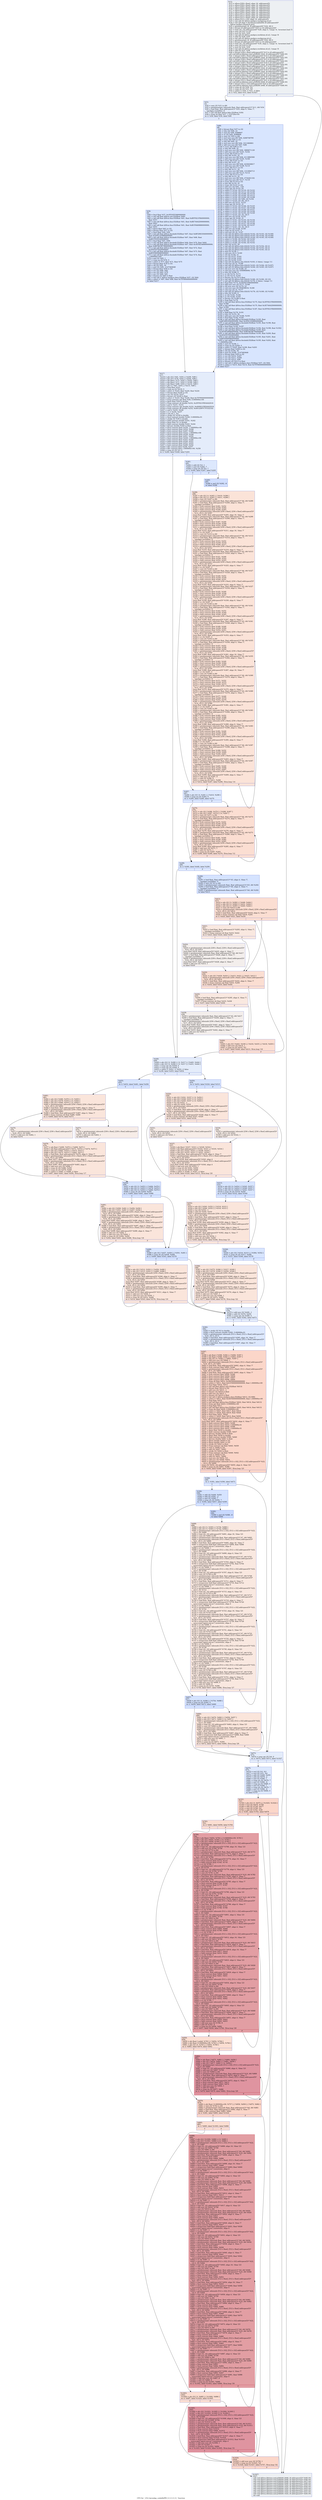 digraph "CFG for '_Z14_kernelpp_cudaifiiiPfS_S_S_S_S_S_' function" {
	label="CFG for '_Z14_kernelpp_cudaifiiiPfS_S_S_S_S_S_' function";

	Node0x61d3900 [shape=record,color="#3d50c3ff", style=filled, fillcolor="#d6dce470",label="{%12:\l  %13 = alloca [256 x float], align 16, addrspace(5)\l  %14 = alloca [256 x float], align 16, addrspace(5)\l  %15 = alloca [256 x float], align 16, addrspace(5)\l  %16 = alloca [256 x float], align 16, addrspace(5)\l  %17 = alloca [256 x float], align 16, addrspace(5)\l  %18 = alloca [256 x float], align 16, addrspace(5)\l  %19 = alloca [512 x float], align 16, addrspace(5)\l  %20 = alloca [512 x float], align 16, addrspace(5)\l  %21 = alloca [512 x float], align 16, addrspace(5)\l  %22 = alloca [512 x i32], align 16, addrspace(5)\l  %23 = tail call i32 @llvm.amdgcn.workgroup.id.x()\l  %24 = tail call align 4 dereferenceable(64) i8 addrspace(4)*\l... @llvm.amdgcn.dispatch.ptr()\l  %25 = getelementptr i8, i8 addrspace(4)* %24, i64 4\l  %26 = bitcast i8 addrspace(4)* %25 to i16 addrspace(4)*\l  %27 = load i16, i16 addrspace(4)* %26, align 4, !range !4, !invariant.load !5\l  %28 = zext i16 %27 to i32\l  %29 = mul i32 %23, %28\l  %30 = tail call i32 @llvm.amdgcn.workitem.id.x(), !range !6\l  %31 = add i32 %29, %30\l  %32 = tail call i32 @llvm.amdgcn.workgroup.id.y()\l  %33 = getelementptr i8, i8 addrspace(4)* %24, i64 6\l  %34 = bitcast i8 addrspace(4)* %33 to i16 addrspace(4)*\l  %35 = load i16, i16 addrspace(4)* %34, align 2, !range !4, !invariant.load !5\l  %36 = zext i16 %35 to i32\l  %37 = mul i32 %32, %36\l  %38 = tail call i32 @llvm.amdgcn.workitem.id.y(), !range !6\l  %39 = add i32 %37, %38\l  %40 = bitcast [256 x float] addrspace(5)* %13 to i8 addrspace(5)*\l  call void @llvm.lifetime.start.p5i8(i64 1024, i8 addrspace(5)* %40) #4\l  %41 = bitcast [256 x float] addrspace(5)* %14 to i8 addrspace(5)*\l  call void @llvm.lifetime.start.p5i8(i64 1024, i8 addrspace(5)* %41) #4\l  %42 = bitcast [256 x float] addrspace(5)* %15 to i8 addrspace(5)*\l  call void @llvm.lifetime.start.p5i8(i64 1024, i8 addrspace(5)* %42) #4\l  %43 = bitcast [256 x float] addrspace(5)* %16 to i8 addrspace(5)*\l  call void @llvm.lifetime.start.p5i8(i64 1024, i8 addrspace(5)* %43) #4\l  %44 = bitcast [256 x float] addrspace(5)* %17 to i8 addrspace(5)*\l  call void @llvm.lifetime.start.p5i8(i64 1024, i8 addrspace(5)* %44) #4\l  %45 = bitcast [256 x float] addrspace(5)* %18 to i8 addrspace(5)*\l  call void @llvm.lifetime.start.p5i8(i64 1024, i8 addrspace(5)* %45) #4\l  %46 = bitcast [512 x float] addrspace(5)* %19 to i8 addrspace(5)*\l  call void @llvm.lifetime.start.p5i8(i64 2048, i8 addrspace(5)* %46) #4\l  %47 = bitcast [512 x float] addrspace(5)* %20 to i8 addrspace(5)*\l  call void @llvm.lifetime.start.p5i8(i64 2048, i8 addrspace(5)* %47) #4\l  %48 = bitcast [512 x float] addrspace(5)* %21 to i8 addrspace(5)*\l  call void @llvm.lifetime.start.p5i8(i64 2048, i8 addrspace(5)* %48) #4\l  %49 = bitcast [512 x i32] addrspace(5)* %22 to i8 addrspace(5)*\l  call void @llvm.lifetime.start.p5i8(i64 2048, i8 addrspace(5)* %49) #4\l  %50 = icmp ult i32 %39, %2\l  %51 = icmp ult i32 %31, %0\l  %52 = select i1 %50, i1 %51, i1 false\l  br i1 %52, label %53, label %1027\l|{<s0>T|<s1>F}}"];
	Node0x61d3900:s0 -> Node0x61d90f0;
	Node0x61d3900:s1 -> Node0x61d9140;
	Node0x61d90f0 [shape=record,color="#3d50c3ff", style=filled, fillcolor="#c1d4f470",label="{%53:\l53:                                               \l  %54 = zext i32 %31 to i64\l  %55 = getelementptr inbounds float, float addrspace(1)* %11, i64 %54\l  %56 = load float, float addrspace(1)* %55, align 4, !tbaa !7,\l... !amdgpu.noclobber !5\l  %57 = tail call float @llvm.fabs.f32(float %56)\l  %58 = fcmp olt float %57, 1.310720e+05\l  br i1 %58, label %59, label %89\l|{<s0>T|<s1>F}}"];
	Node0x61d90f0:s0 -> Node0x61da240;
	Node0x61d90f0:s1 -> Node0x61da2d0;
	Node0x61da240 [shape=record,color="#3d50c3ff", style=filled, fillcolor="#a7c5fe70",label="{%59:\l59:                                               \l  %60 = fmul float %57, 0x3FE45F3060000000\l  %61 = tail call float @llvm.rint.f32(float %60)\l  %62 = tail call float @llvm.fma.f32(float %61, float 0xBFF921FB40000000,\l... float %57)\l  %63 = tail call float @llvm.fma.f32(float %61, float 0xBE74442D00000000,\l... float %62)\l  %64 = tail call float @llvm.fma.f32(float %61, float 0xBCF8469880000000,\l... float %63)\l  %65 = fptosi float %61 to i32\l  %66 = bitcast float %57 to i32\l  %67 = fmul float %64, %64\l  %68 = tail call float @llvm.fmuladd.f32(float %67, float 0xBF29833040000000,\l... float 0x3F81103880000000)\l  %69 = tail call float @llvm.fmuladd.f32(float %67, float %68, float\l... 0xBFC55553A0000000)\l  %70 = fmul float %67, %69\l  %71 = tail call float @llvm.fmuladd.f32(float %64, float %70, float %64)\l  %72 = tail call float @llvm.fmuladd.f32(float %67, float 0x3EFAEA6680000000,\l... float 0xBF56C9E760000000)\l  %73 = tail call float @llvm.fmuladd.f32(float %67, float %72, float\l... 0x3FA5557EE0000000)\l  %74 = tail call float @llvm.fmuladd.f32(float %67, float %73, float\l... 0xBFE0000080000000)\l  %75 = tail call float @llvm.fmuladd.f32(float %67, float %74, float\l... 1.000000e+00)\l  %76 = and i32 %65, 1\l  %77 = icmp eq i32 %76, 0\l  %78 = select i1 %77, float %71, float %75\l  %79 = bitcast float %78 to i32\l  %80 = shl i32 %65, 30\l  %81 = and i32 %80, -2147483648\l  %82 = bitcast float %56 to i32\l  %83 = xor i32 %66, %82\l  %84 = xor i32 %83, %79\l  %85 = xor i32 %84, %81\l  %86 = bitcast i32 %85 to float\l  %87 = tail call i1 @llvm.amdgcn.class.f32(float %57, i32 504)\l  %88 = select i1 %87, float %86, float 0x7FF8000000000000\l  br label %217\l}"];
	Node0x61da240 -> Node0x61dc5f0;
	Node0x61da2d0 [shape=record,color="#3d50c3ff", style=filled, fillcolor="#a7c5fe70",label="{%89:\l89:                                               \l  %90 = bitcast float %57 to i32\l  %91 = lshr i32 %90, 23\l  %92 = and i32 %90, 8388607\l  %93 = or i32 %92, 8388608\l  %94 = zext i32 %93 to i64\l  %95 = mul nuw nsw i64 %94, 4266746795\l  %96 = trunc i64 %95 to i32\l  %97 = lshr i64 %95, 32\l  %98 = mul nuw nsw i64 %94, 1011060801\l  %99 = add nuw nsw i64 %97, %98\l  %100 = trunc i64 %99 to i32\l  %101 = lshr i64 %99, 32\l  %102 = mul nuw nsw i64 %94, 3680671129\l  %103 = add nuw nsw i64 %101, %102\l  %104 = trunc i64 %103 to i32\l  %105 = lshr i64 %103, 32\l  %106 = mul nuw nsw i64 %94, 4113882560\l  %107 = add nuw nsw i64 %105, %106\l  %108 = trunc i64 %107 to i32\l  %109 = lshr i64 %107, 32\l  %110 = mul nuw nsw i64 %94, 4230436817\l  %111 = add nuw nsw i64 %109, %110\l  %112 = trunc i64 %111 to i32\l  %113 = lshr i64 %111, 32\l  %114 = mul nuw nsw i64 %94, 1313084713\l  %115 = add nuw nsw i64 %113, %114\l  %116 = trunc i64 %115 to i32\l  %117 = lshr i64 %115, 32\l  %118 = mul nuw nsw i64 %94, 2734261102\l  %119 = add nuw nsw i64 %117, %118\l  %120 = trunc i64 %119 to i32\l  %121 = lshr i64 %119, 32\l  %122 = trunc i64 %121 to i32\l  %123 = add nsw i32 %91, -120\l  %124 = icmp ugt i32 %123, 63\l  %125 = select i1 %124, i32 %116, i32 %122\l  %126 = select i1 %124, i32 %112, i32 %120\l  %127 = select i1 %124, i32 %108, i32 %116\l  %128 = select i1 %124, i32 %104, i32 %112\l  %129 = select i1 %124, i32 %100, i32 %108\l  %130 = select i1 %124, i32 %96, i32 %104\l  %131 = select i1 %124, i32 -64, i32 0\l  %132 = add nsw i32 %131, %123\l  %133 = icmp ugt i32 %132, 31\l  %134 = select i1 %133, i32 %126, i32 %125\l  %135 = select i1 %133, i32 %127, i32 %126\l  %136 = select i1 %133, i32 %128, i32 %127\l  %137 = select i1 %133, i32 %129, i32 %128\l  %138 = select i1 %133, i32 %130, i32 %129\l  %139 = select i1 %133, i32 -32, i32 0\l  %140 = add nsw i32 %139, %132\l  %141 = icmp ugt i32 %140, 31\l  %142 = select i1 %141, i32 %135, i32 %134\l  %143 = select i1 %141, i32 %136, i32 %135\l  %144 = select i1 %141, i32 %137, i32 %136\l  %145 = select i1 %141, i32 %138, i32 %137\l  %146 = select i1 %141, i32 -32, i32 0\l  %147 = add nsw i32 %146, %140\l  %148 = icmp eq i32 %147, 0\l  %149 = sub nsw i32 32, %147\l  %150 = tail call i32 @llvm.fshr.i32(i32 %142, i32 %143, i32 %149)\l  %151 = tail call i32 @llvm.fshr.i32(i32 %143, i32 %144, i32 %149)\l  %152 = tail call i32 @llvm.fshr.i32(i32 %144, i32 %145, i32 %149)\l  %153 = select i1 %148, i32 %142, i32 %150\l  %154 = select i1 %148, i32 %143, i32 %151\l  %155 = select i1 %148, i32 %144, i32 %152\l  %156 = lshr i32 %153, 29\l  %157 = tail call i32 @llvm.fshl.i32(i32 %153, i32 %154, i32 2)\l  %158 = tail call i32 @llvm.fshl.i32(i32 %154, i32 %155, i32 2)\l  %159 = tail call i32 @llvm.fshl.i32(i32 %155, i32 %145, i32 2)\l  %160 = and i32 %156, 1\l  %161 = sub nsw i32 0, %160\l  %162 = shl i32 %156, 31\l  %163 = xor i32 %157, %161\l  %164 = xor i32 %158, %161\l  %165 = xor i32 %159, %161\l  %166 = tail call i32 @llvm.ctlz.i32(i32 %163, i1 false), !range !11\l  %167 = sub nsw i32 31, %166\l  %168 = tail call i32 @llvm.fshr.i32(i32 %163, i32 %164, i32 %167)\l  %169 = tail call i32 @llvm.fshr.i32(i32 %164, i32 %165, i32 %167)\l  %170 = shl nuw nsw i32 %166, 23\l  %171 = sub nuw nsw i32 1056964608, %170\l  %172 = lshr i32 %168, 9\l  %173 = or i32 %172, %171\l  %174 = or i32 %173, %162\l  %175 = bitcast i32 %174 to float\l  %176 = tail call i32 @llvm.fshl.i32(i32 %168, i32 %169, i32 23)\l  %177 = tail call i32 @llvm.ctlz.i32(i32 %176, i1 false), !range !11\l  %178 = fmul float %175, 0x3FF921FB40000000\l  %179 = add nuw nsw i32 %177, %166\l  %180 = shl nuw nsw i32 %179, 23\l  %181 = sub nuw nsw i32 855638016, %180\l  %182 = sub nsw i32 31, %177\l  %183 = tail call i32 @llvm.fshr.i32(i32 %176, i32 %169, i32 %182)\l  %184 = lshr i32 %183, 9\l  %185 = or i32 %181, %184\l  %186 = or i32 %185, %162\l  %187 = bitcast i32 %186 to float\l  %188 = fneg float %178\l  %189 = tail call float @llvm.fma.f32(float %175, float 0x3FF921FB40000000,\l... float %188)\l  %190 = tail call float @llvm.fma.f32(float %175, float 0x3E74442D00000000,\l... float %189)\l  %191 = tail call float @llvm.fma.f32(float %187, float 0x3FF921FB40000000,\l... float %190)\l  %192 = fadd float %178, %191\l  %193 = lshr i32 %153, 30\l  %194 = add nuw nsw i32 %160, %193\l  %195 = fmul float %192, %192\l  %196 = tail call float @llvm.fmuladd.f32(float %195, float\l... 0xBF29833040000000, float 0x3F81103880000000)\l  %197 = tail call float @llvm.fmuladd.f32(float %195, float %196, float\l... 0xBFC55553A0000000)\l  %198 = fmul float %195, %197\l  %199 = tail call float @llvm.fmuladd.f32(float %192, float %198, float %192)\l  %200 = tail call float @llvm.fmuladd.f32(float %195, float\l... 0x3EFAEA6680000000, float 0xBF56C9E760000000)\l  %201 = tail call float @llvm.fmuladd.f32(float %195, float %200, float\l... 0x3FA5557EE0000000)\l  %202 = tail call float @llvm.fmuladd.f32(float %195, float %201, float\l... 0xBFE0000080000000)\l  %203 = tail call float @llvm.fmuladd.f32(float %195, float %202, float\l... 1.000000e+00)\l  %204 = and i32 %194, 1\l  %205 = icmp eq i32 %204, 0\l  %206 = select i1 %205, float %199, float %203\l  %207 = bitcast float %206 to i32\l  %208 = shl i32 %194, 30\l  %209 = and i32 %208, -2147483648\l  %210 = bitcast float %56 to i32\l  %211 = xor i32 %210, %207\l  %212 = xor i32 %211, %209\l  %213 = xor i32 %212, %90\l  %214 = bitcast i32 %213 to float\l  %215 = tail call i1 @llvm.amdgcn.class.f32(float %57, i32 504)\l  %216 = select i1 %215, float %214, float 0x7FF8000000000000\l  br label %217\l}"];
	Node0x61da2d0 -> Node0x61dc5f0;
	Node0x61dc5f0 [shape=record,color="#3d50c3ff", style=filled, fillcolor="#c1d4f470",label="{%217:\l217:                                              \l  %218 = phi i32 [ %81, %59 ], [ %209, %89 ]\l  %219 = phi i32 [ %76, %59 ], [ %204, %89 ]\l  %220 = phi float [ %75, %59 ], [ %203, %89 ]\l  %221 = phi float [ %71, %59 ], [ %199, %89 ]\l  %222 = phi float [ %88, %59 ], [ %216, %89 ]\l  %223 = phi i1 [ %87, %59 ], [ %215, %89 ]\l  %224 = fneg float %221\l  %225 = icmp eq i32 %219, 0\l  %226 = select i1 %225, float %220, float %224\l  %227 = bitcast float %226 to i32\l  %228 = xor i32 %218, %227\l  %229 = bitcast i32 %228 to float\l  %230 = select i1 %223, float %229, float 0x7FF8000000000000\l  %231 = fcmp contract oge float %56, 0.000000e+00\l  %232 = fpext float %56 to double\l  %233 = fcmp contract olt double %232, 0x3FF921FB54442D18\l  %234 = and i1 %231, %233\l  %235 = fcmp contract oge double %232, 0x400921FB54442D18\l  %236 = fcmp contract olt double %232, 0x4012D97C7F3321D2\l  %237 = and i1 %235, %236\l  %238 = or i1 %234, %237\l  %239 = sub i32 1, %2\l  %240 = sitofp i32 %239 to double\l  %241 = fmul contract double %240, 5.000000e-01\l  %242 = uitofp i32 %39 to double\l  %243 = fadd contract double %241, %242\l  %244 = fpext float %1 to double\l  %245 = fadd contract double %243, %244\l  %246 = fptrunc double %245 to float\l  %247 = fmul contract float %230, -1.000000e+06\l  %248 = fmul contract float %222, %246\l  %249 = fsub contract float %247, %248\l  %250 = fmul contract float %222, 1.000000e+06\l  %251 = fmul contract float %230, %246\l  %252 = fsub contract float %251, %250\l  %253 = fmul contract float %230, 1.000000e+06\l  %254 = fsub contract float %253, %248\l  %255 = fadd contract float %250, %251\l  %256 = fsub contract float %252, %255\l  %257 = fsub contract float %249, %254\l  %258 = fdiv contract float %256, %257\l  %259 = fdiv contract float 1.000000e+00, %258\l  %260 = icmp slt i32 %3, 0\l  br i1 %260, label %448, label %261\l|{<s0>T|<s1>F}}"];
	Node0x61dc5f0:s0 -> Node0x61de0d0;
	Node0x61dc5f0:s1 -> Node0x61de160;
	Node0x61de160 [shape=record,color="#3d50c3ff", style=filled, fillcolor="#b2ccfb70",label="{%261:\l261:                                              \l  %262 = add i32 %3, 1\l  %263 = and i32 %262, 7\l  %264 = icmp ult i32 %3, 7\l  br i1 %264, label %267, label %265\l|{<s0>T|<s1>F}}"];
	Node0x61de160:s0 -> Node0x61de450;
	Node0x61de160:s1 -> Node0x61de4a0;
	Node0x61de4a0 [shape=record,color="#3d50c3ff", style=filled, fillcolor="#96b7ff70",label="{%265:\l265:                                              \l  %266 = and i32 %262, -8\l  br label %296\l}"];
	Node0x61de4a0 -> Node0x61e5940;
	Node0x61de450 [shape=record,color="#3d50c3ff", style=filled, fillcolor="#b2ccfb70",label="{%267:\l267:                                              \l  %268 = phi i32 [ 0, %261 ], [ %410, %296 ]\l  %269 = icmp eq i32 %263, 0\l  br i1 %269, label %289, label %270\l|{<s0>T|<s1>F}}"];
	Node0x61de450:s0 -> Node0x61e5b40;
	Node0x61de450:s1 -> Node0x61e5bd0;
	Node0x61e5bd0 [shape=record,color="#3d50c3ff", style=filled, fillcolor="#f7b59970",label="{%270:\l270:                                              \l  %271 = phi i32 [ %286, %270 ], [ %268, %267 ]\l  %272 = phi i32 [ %287, %270 ], [ 0, %267 ]\l  %273 = zext i32 %271 to i64\l  %274 = getelementptr inbounds float, float addrspace(1)* %6, i64 %273\l  %275 = load float, float addrspace(1)* %274, align 4, !tbaa !7,\l... !amdgpu.noclobber !5\l  %276 = fsub contract float %275, %252\l  %277 = fmul contract float %259, %276\l  %278 = fadd contract float %249, %277\l  %279 = getelementptr inbounds [256 x float], [256 x float] addrspace(5)*\l... %13, i32 0, i32 %271\l  store float %278, float addrspace(5)* %279, align 4, !tbaa !7\l  %280 = getelementptr inbounds float, float addrspace(1)* %5, i64 %273\l  %281 = load float, float addrspace(1)* %280, align 4, !tbaa !7,\l... !amdgpu.noclobber !5\l  %282 = fsub contract float %281, %249\l  %283 = fmul contract float %258, %282\l  %284 = fadd contract float %252, %283\l  %285 = getelementptr inbounds [256 x float], [256 x float] addrspace(5)*\l... %14, i32 0, i32 %271\l  store float %284, float addrspace(5)* %285, align 4, !tbaa !7\l  %286 = add nuw i32 %271, 1\l  %287 = add i32 %272, 1\l  %288 = icmp eq i32 %287, %263\l  br i1 %288, label %289, label %270, !llvm.loop !12\l|{<s0>T|<s1>F}}"];
	Node0x61e5bd0:s0 -> Node0x61e5b40;
	Node0x61e5bd0:s1 -> Node0x61e5bd0;
	Node0x61e5b40 [shape=record,color="#3d50c3ff", style=filled, fillcolor="#b2ccfb70",label="{%289:\l289:                                              \l  br i1 %260, label %448, label %290\l|{<s0>T|<s1>F}}"];
	Node0x61e5b40:s0 -> Node0x61de0d0;
	Node0x61e5b40:s1 -> Node0x61e7180;
	Node0x61e7180 [shape=record,color="#3d50c3ff", style=filled, fillcolor="#a1c0ff70",label="{%290:\l290:                                              \l  %291 = load float, float addrspace(1)* %5, align 4, !tbaa !7,\l... !amdgpu.noclobber !5\l  %292 = zext i32 %3 to i64\l  %293 = getelementptr inbounds float, float addrspace(1)* %5, i64 %292\l  %294 = load float, float addrspace(1)* %6, align 4, !tbaa !7,\l... !amdgpu.noclobber !5\l  %295 = getelementptr inbounds float, float addrspace(1)* %6, i64 %292\l  br label %413\l}"];
	Node0x61e7180 -> Node0x61e7550;
	Node0x61e5940 [shape=record,color="#3d50c3ff", style=filled, fillcolor="#f6bfa670",label="{%296:\l296:                                              \l  %297 = phi i32 [ 0, %265 ], [ %410, %296 ]\l  %298 = phi i32 [ 0, %265 ], [ %411, %296 ]\l  %299 = zext i32 %297 to i64\l  %300 = getelementptr inbounds float, float addrspace(1)* %6, i64 %299\l  %301 = load float, float addrspace(1)* %300, align 4, !tbaa !7,\l... !amdgpu.noclobber !5\l  %302 = fsub contract float %301, %252\l  %303 = fmul contract float %259, %302\l  %304 = fadd contract float %249, %303\l  %305 = getelementptr inbounds [256 x float], [256 x float] addrspace(5)*\l... %13, i32 0, i32 %297\l  store float %304, float addrspace(5)* %305, align 16, !tbaa !7\l  %306 = getelementptr inbounds float, float addrspace(1)* %5, i64 %299\l  %307 = load float, float addrspace(1)* %306, align 4, !tbaa !7,\l... !amdgpu.noclobber !5\l  %308 = fsub contract float %307, %249\l  %309 = fmul contract float %258, %308\l  %310 = fadd contract float %252, %309\l  %311 = getelementptr inbounds [256 x float], [256 x float] addrspace(5)*\l... %14, i32 0, i32 %297\l  store float %310, float addrspace(5)* %311, align 16, !tbaa !7\l  %312 = or i32 %297, 1\l  %313 = zext i32 %312 to i64\l  %314 = getelementptr inbounds float, float addrspace(1)* %6, i64 %313\l  %315 = load float, float addrspace(1)* %314, align 4, !tbaa !7,\l... !amdgpu.noclobber !5\l  %316 = fsub contract float %315, %252\l  %317 = fmul contract float %259, %316\l  %318 = fadd contract float %249, %317\l  %319 = getelementptr inbounds [256 x float], [256 x float] addrspace(5)*\l... %13, i32 0, i32 %312\l  store float %318, float addrspace(5)* %319, align 4, !tbaa !7\l  %320 = getelementptr inbounds float, float addrspace(1)* %5, i64 %313\l  %321 = load float, float addrspace(1)* %320, align 4, !tbaa !7,\l... !amdgpu.noclobber !5\l  %322 = fsub contract float %321, %249\l  %323 = fmul contract float %258, %322\l  %324 = fadd contract float %252, %323\l  %325 = getelementptr inbounds [256 x float], [256 x float] addrspace(5)*\l... %14, i32 0, i32 %312\l  store float %324, float addrspace(5)* %325, align 4, !tbaa !7\l  %326 = or i32 %297, 2\l  %327 = zext i32 %326 to i64\l  %328 = getelementptr inbounds float, float addrspace(1)* %6, i64 %327\l  %329 = load float, float addrspace(1)* %328, align 4, !tbaa !7,\l... !amdgpu.noclobber !5\l  %330 = fsub contract float %329, %252\l  %331 = fmul contract float %259, %330\l  %332 = fadd contract float %249, %331\l  %333 = getelementptr inbounds [256 x float], [256 x float] addrspace(5)*\l... %13, i32 0, i32 %326\l  store float %332, float addrspace(5)* %333, align 8, !tbaa !7\l  %334 = getelementptr inbounds float, float addrspace(1)* %5, i64 %327\l  %335 = load float, float addrspace(1)* %334, align 4, !tbaa !7,\l... !amdgpu.noclobber !5\l  %336 = fsub contract float %335, %249\l  %337 = fmul contract float %258, %336\l  %338 = fadd contract float %252, %337\l  %339 = getelementptr inbounds [256 x float], [256 x float] addrspace(5)*\l... %14, i32 0, i32 %326\l  store float %338, float addrspace(5)* %339, align 8, !tbaa !7\l  %340 = or i32 %297, 3\l  %341 = zext i32 %340 to i64\l  %342 = getelementptr inbounds float, float addrspace(1)* %6, i64 %341\l  %343 = load float, float addrspace(1)* %342, align 4, !tbaa !7,\l... !amdgpu.noclobber !5\l  %344 = fsub contract float %343, %252\l  %345 = fmul contract float %259, %344\l  %346 = fadd contract float %249, %345\l  %347 = getelementptr inbounds [256 x float], [256 x float] addrspace(5)*\l... %13, i32 0, i32 %340\l  store float %346, float addrspace(5)* %347, align 4, !tbaa !7\l  %348 = getelementptr inbounds float, float addrspace(1)* %5, i64 %341\l  %349 = load float, float addrspace(1)* %348, align 4, !tbaa !7,\l... !amdgpu.noclobber !5\l  %350 = fsub contract float %349, %249\l  %351 = fmul contract float %258, %350\l  %352 = fadd contract float %252, %351\l  %353 = getelementptr inbounds [256 x float], [256 x float] addrspace(5)*\l... %14, i32 0, i32 %340\l  store float %352, float addrspace(5)* %353, align 4, !tbaa !7\l  %354 = or i32 %297, 4\l  %355 = zext i32 %354 to i64\l  %356 = getelementptr inbounds float, float addrspace(1)* %6, i64 %355\l  %357 = load float, float addrspace(1)* %356, align 4, !tbaa !7,\l... !amdgpu.noclobber !5\l  %358 = fsub contract float %357, %252\l  %359 = fmul contract float %259, %358\l  %360 = fadd contract float %249, %359\l  %361 = getelementptr inbounds [256 x float], [256 x float] addrspace(5)*\l... %13, i32 0, i32 %354\l  store float %360, float addrspace(5)* %361, align 16, !tbaa !7\l  %362 = getelementptr inbounds float, float addrspace(1)* %5, i64 %355\l  %363 = load float, float addrspace(1)* %362, align 4, !tbaa !7,\l... !amdgpu.noclobber !5\l  %364 = fsub contract float %363, %249\l  %365 = fmul contract float %258, %364\l  %366 = fadd contract float %252, %365\l  %367 = getelementptr inbounds [256 x float], [256 x float] addrspace(5)*\l... %14, i32 0, i32 %354\l  store float %366, float addrspace(5)* %367, align 16, !tbaa !7\l  %368 = or i32 %297, 5\l  %369 = zext i32 %368 to i64\l  %370 = getelementptr inbounds float, float addrspace(1)* %6, i64 %369\l  %371 = load float, float addrspace(1)* %370, align 4, !tbaa !7,\l... !amdgpu.noclobber !5\l  %372 = fsub contract float %371, %252\l  %373 = fmul contract float %259, %372\l  %374 = fadd contract float %249, %373\l  %375 = getelementptr inbounds [256 x float], [256 x float] addrspace(5)*\l... %13, i32 0, i32 %368\l  store float %374, float addrspace(5)* %375, align 4, !tbaa !7\l  %376 = getelementptr inbounds float, float addrspace(1)* %5, i64 %369\l  %377 = load float, float addrspace(1)* %376, align 4, !tbaa !7,\l... !amdgpu.noclobber !5\l  %378 = fsub contract float %377, %249\l  %379 = fmul contract float %258, %378\l  %380 = fadd contract float %252, %379\l  %381 = getelementptr inbounds [256 x float], [256 x float] addrspace(5)*\l... %14, i32 0, i32 %368\l  store float %380, float addrspace(5)* %381, align 4, !tbaa !7\l  %382 = or i32 %297, 6\l  %383 = zext i32 %382 to i64\l  %384 = getelementptr inbounds float, float addrspace(1)* %6, i64 %383\l  %385 = load float, float addrspace(1)* %384, align 4, !tbaa !7,\l... !amdgpu.noclobber !5\l  %386 = fsub contract float %385, %252\l  %387 = fmul contract float %259, %386\l  %388 = fadd contract float %249, %387\l  %389 = getelementptr inbounds [256 x float], [256 x float] addrspace(5)*\l... %13, i32 0, i32 %382\l  store float %388, float addrspace(5)* %389, align 8, !tbaa !7\l  %390 = getelementptr inbounds float, float addrspace(1)* %5, i64 %383\l  %391 = load float, float addrspace(1)* %390, align 4, !tbaa !7,\l... !amdgpu.noclobber !5\l  %392 = fsub contract float %391, %249\l  %393 = fmul contract float %258, %392\l  %394 = fadd contract float %252, %393\l  %395 = getelementptr inbounds [256 x float], [256 x float] addrspace(5)*\l... %14, i32 0, i32 %382\l  store float %394, float addrspace(5)* %395, align 8, !tbaa !7\l  %396 = or i32 %297, 7\l  %397 = zext i32 %396 to i64\l  %398 = getelementptr inbounds float, float addrspace(1)* %6, i64 %397\l  %399 = load float, float addrspace(1)* %398, align 4, !tbaa !7,\l... !amdgpu.noclobber !5\l  %400 = fsub contract float %399, %252\l  %401 = fmul contract float %259, %400\l  %402 = fadd contract float %249, %401\l  %403 = getelementptr inbounds [256 x float], [256 x float] addrspace(5)*\l... %13, i32 0, i32 %396\l  store float %402, float addrspace(5)* %403, align 4, !tbaa !7\l  %404 = getelementptr inbounds float, float addrspace(1)* %5, i64 %397\l  %405 = load float, float addrspace(1)* %404, align 4, !tbaa !7,\l... !amdgpu.noclobber !5\l  %406 = fsub contract float %405, %249\l  %407 = fmul contract float %258, %406\l  %408 = fadd contract float %252, %407\l  %409 = getelementptr inbounds [256 x float], [256 x float] addrspace(5)*\l... %14, i32 0, i32 %396\l  store float %408, float addrspace(5)* %409, align 4, !tbaa !7\l  %410 = add nuw i32 %297, 8\l  %411 = add i32 %298, 8\l  %412 = icmp eq i32 %411, %266\l  br i1 %412, label %267, label %296, !llvm.loop !14\l|{<s0>T|<s1>F}}"];
	Node0x61e5940:s0 -> Node0x61de450;
	Node0x61e5940:s1 -> Node0x61e5940;
	Node0x61e7550 [shape=record,color="#3d50c3ff", style=filled, fillcolor="#f7b59970",label="{%413:\l413:                                              \l  %414 = phi i32 [ 0, %290 ], [ %446, %444 ]\l  %415 = phi i32 [ 0, %290 ], [ %431, %444 ]\l  %416 = phi i32 [ 0, %290 ], [ %445, %444 ]\l  %417 = zext i32 %414 to i64\l  %418 = getelementptr inbounds [256 x float], [256 x float] addrspace(5)*\l... %13, i32 0, i32 %414\l  %419 = load float, float addrspace(5)* %418, align 4, !tbaa !7\l  %420 = fcmp contract ogt float %419, %291\l  br i1 %420, label %421, label %430\l|{<s0>T|<s1>F}}"];
	Node0x61e7550:s0 -> Node0x61e6120;
	Node0x61e7550:s1 -> Node0x61e61b0;
	Node0x61e6120 [shape=record,color="#3d50c3ff", style=filled, fillcolor="#f1ccb870",label="{%421:\l421:                                              \l  %422 = load float, float addrspace(1)* %293, align 4, !tbaa !7,\l... !amdgpu.noclobber !5\l  %423 = fcmp contract olt float %419, %422\l  br i1 %423, label %424, label %430\l|{<s0>T|<s1>F}}"];
	Node0x61e6120:s0 -> Node0x61e6420;
	Node0x61e6120:s1 -> Node0x61e61b0;
	Node0x61e6420 [shape=record,color="#3d50c3ff", style=filled, fillcolor="#e3d9d370",label="{%424:\l424:                                              \l  %425 = getelementptr inbounds [256 x float], [256 x float] addrspace(5)*\l... %15, i32 0, i32 %415\l  store float %419, float addrspace(5)* %425, align 4, !tbaa !7\l  %426 = getelementptr inbounds float, float addrspace(1)* %6, i64 %417\l  %427 = load float, float addrspace(1)* %426, align 4, !tbaa !7,\l... !amdgpu.noclobber !5\l  %428 = getelementptr inbounds [256 x float], [256 x float] addrspace(5)*\l... %16, i32 0, i32 %415\l  store float %427, float addrspace(5)* %428, align 4, !tbaa !7\l  %429 = add nsw i32 %415, 1\l  br label %430\l}"];
	Node0x61e6420 -> Node0x61e61b0;
	Node0x61e61b0 [shape=record,color="#3d50c3ff", style=filled, fillcolor="#f7b59970",label="{%430:\l430:                                              \l  %431 = phi i32 [ %429, %424 ], [ %415, %421 ], [ %415, %413 ]\l  %432 = getelementptr inbounds [256 x float], [256 x float] addrspace(5)*\l... %14, i32 0, i32 %414\l  %433 = load float, float addrspace(5)* %432, align 4, !tbaa !7\l  %434 = fcmp contract ogt float %433, %294\l  br i1 %434, label %435, label %444\l|{<s0>T|<s1>F}}"];
	Node0x61e61b0:s0 -> Node0x61d5930;
	Node0x61e61b0:s1 -> Node0x61ec7d0;
	Node0x61d5930 [shape=record,color="#3d50c3ff", style=filled, fillcolor="#f1ccb870",label="{%435:\l435:                                              \l  %436 = load float, float addrspace(1)* %295, align 4, !tbaa !7,\l... !amdgpu.noclobber !5\l  %437 = fcmp contract olt float %433, %436\l  br i1 %437, label %438, label %444\l|{<s0>T|<s1>F}}"];
	Node0x61d5930:s0 -> Node0x61d5b30;
	Node0x61d5930:s1 -> Node0x61ec7d0;
	Node0x61d5b30 [shape=record,color="#3d50c3ff", style=filled, fillcolor="#e3d9d370",label="{%438:\l438:                                              \l  %439 = getelementptr inbounds float, float addrspace(1)* %5, i64 %417\l  %440 = load float, float addrspace(1)* %439, align 4, !tbaa !7,\l... !amdgpu.noclobber !5\l  %441 = getelementptr inbounds [256 x float], [256 x float] addrspace(5)*\l... %17, i32 0, i32 %416\l  store float %440, float addrspace(5)* %441, align 4, !tbaa !7\l  %442 = getelementptr inbounds [256 x float], [256 x float] addrspace(5)*\l... %18, i32 0, i32 %416\l  store float %433, float addrspace(5)* %442, align 4, !tbaa !7\l  %443 = add nsw i32 %416, 1\l  br label %444\l}"];
	Node0x61d5b30 -> Node0x61ec7d0;
	Node0x61ec7d0 [shape=record,color="#3d50c3ff", style=filled, fillcolor="#f7b59970",label="{%444:\l444:                                              \l  %445 = phi i32 [ %443, %438 ], [ %416, %435 ], [ %416, %430 ]\l  %446 = add nuw i32 %414, 1\l  %447 = icmp eq i32 %414, %3\l  br i1 %447, label %448, label %413, !llvm.loop !16\l|{<s0>T|<s1>F}}"];
	Node0x61ec7d0:s0 -> Node0x61de0d0;
	Node0x61ec7d0:s1 -> Node0x61e7550;
	Node0x61de0d0 [shape=record,color="#3d50c3ff", style=filled, fillcolor="#c1d4f470",label="{%448:\l448:                                              \l  %449 = phi i32 [ 0, %289 ], [ 0, %217 ], [ %445, %444 ]\l  %450 = phi i32 [ 0, %289 ], [ 0, %217 ], [ %431, %444 ]\l  %451 = icmp sgt i32 %450, 0\l  %452 = icmp sgt i32 %449, 0\l  %453 = select i1 %451, i1 %452, i1 false\l  br i1 %238, label %455, label %454\l|{<s0>T|<s1>F}}"];
	Node0x61de0d0:s0 -> Node0x61eeb00;
	Node0x61de0d0:s1 -> Node0x61eeb50;
	Node0x61eeb50 [shape=record,color="#3d50c3ff", style=filled, fillcolor="#a7c5fe70",label="{%454:\l454:                                              \l  br i1 %453, label %520, label %515\l|{<s0>T|<s1>F}}"];
	Node0x61eeb50:s0 -> Node0x61eec90;
	Node0x61eeb50:s1 -> Node0x61ef900;
	Node0x61eeb00 [shape=record,color="#3d50c3ff", style=filled, fillcolor="#a7c5fe70",label="{%455:\l455:                                              \l  br i1 %453, label %461, label %456\l|{<s0>T|<s1>F}}"];
	Node0x61eeb00:s0 -> Node0x61efa40;
	Node0x61eeb00:s1 -> Node0x61efa90;
	Node0x61efa90 [shape=record,color="#3d50c3ff", style=filled, fillcolor="#a7c5fe70",label="{%456:\l456:                                              \l  %457 = phi i32 [ 0, %455 ], [ %484, %476 ]\l  %458 = phi i32 [ 0, %455 ], [ %479, %476 ]\l  %459 = phi i32 [ 0, %455 ], [ %480, %476 ]\l  %460 = icmp slt i32 %459, %450\l  br i1 %460, label %491, label %488\l|{<s0>T|<s1>F}}"];
	Node0x61efa90:s0 -> Node0x61eff80;
	Node0x61efa90:s1 -> Node0x61f0010;
	Node0x61efa40 [shape=record,color="#3d50c3ff", style=filled, fillcolor="#f4c5ad70",label="{%461:\l461:                                              \l  %462 = phi i32 [ %480, %476 ], [ 0, %455 ]\l  %463 = phi i32 [ %479, %476 ], [ 0, %455 ]\l  %464 = phi i32 [ %484, %476 ], [ 0, %455 ]\l  %465 = getelementptr inbounds [256 x float], [256 x float] addrspace(5)*\l... %15, i32 0, i32 %462\l  %466 = load float, float addrspace(5)* %465, align 4, !tbaa !7\l  %467 = getelementptr inbounds [256 x float], [256 x float] addrspace(5)*\l... %17, i32 0, i32 %463\l  %468 = load float, float addrspace(5)* %467, align 4, !tbaa !7\l  %469 = fcmp contract olt float %466, %468\l  br i1 %469, label %470, label %473\l|{<s0>T|<s1>F}}"];
	Node0x61efa40:s0 -> Node0x61f0650;
	Node0x61efa40:s1 -> Node0x61f06a0;
	Node0x61f0650 [shape=record,color="#3d50c3ff", style=filled, fillcolor="#ead5c970",label="{%470:\l470:                                              \l  %471 = getelementptr inbounds [256 x float], [256 x float] addrspace(5)*\l... %16, i32 0, i32 %462\l  %472 = add nsw i32 %462, 1\l  br label %476\l}"];
	Node0x61f0650 -> Node0x61efbd0;
	Node0x61f06a0 [shape=record,color="#3d50c3ff", style=filled, fillcolor="#ead5c970",label="{%473:\l473:                                              \l  %474 = getelementptr inbounds [256 x float], [256 x float] addrspace(5)*\l... %18, i32 0, i32 %463\l  %475 = add nsw i32 %463, 1\l  br label %476\l}"];
	Node0x61f06a0 -> Node0x61efbd0;
	Node0x61efbd0 [shape=record,color="#3d50c3ff", style=filled, fillcolor="#f4c5ad70",label="{%476:\l476:                                              \l  %477 = phi float [ %466, %470 ], [ %468, %473 ]\l  %478 = phi float addrspace(5)* [ %471, %470 ], [ %474, %473 ]\l  %479 = phi i32 [ %463, %470 ], [ %475, %473 ]\l  %480 = phi i32 [ %472, %470 ], [ %462, %473 ]\l  %481 = load float, float addrspace(5)* %478, align 4, !tbaa !7\l  %482 = getelementptr inbounds [512 x float], [512 x float] addrspace(5)*\l... %19, i32 0, i32 %464\l  store float %477, float addrspace(5)* %482, align 4\l  %483 = getelementptr inbounds [512 x float], [512 x float] addrspace(5)*\l... %20, i32 0, i32 %464\l  store float %481, float addrspace(5)* %483, align 4\l  %484 = add nuw nsw i32 %464, 1\l  %485 = icmp slt i32 %480, %450\l  %486 = icmp slt i32 %479, %449\l  %487 = select i1 %485, i1 %486, i1 false\l  br i1 %487, label %461, label %456, !llvm.loop !17\l|{<s0>T|<s1>F}}"];
	Node0x61efbd0:s0 -> Node0x61efa40;
	Node0x61efbd0:s1 -> Node0x61efa90;
	Node0x61f0010 [shape=record,color="#3d50c3ff", style=filled, fillcolor="#a7c5fe70",label="{%488:\l488:                                              \l  %489 = phi i32 [ %457, %456 ], [ %501, %491 ]\l  %490 = icmp slt i32 %458, %449\l  br i1 %490, label %503, label %578\l|{<s0>T|<s1>F}}"];
	Node0x61f0010:s0 -> Node0x61f1600;
	Node0x61f0010:s1 -> Node0x61f1650;
	Node0x61eff80 [shape=record,color="#3d50c3ff", style=filled, fillcolor="#f4c5ad70",label="{%491:\l491:                                              \l  %492 = phi i32 [ %500, %491 ], [ %459, %456 ]\l  %493 = phi i32 [ %501, %491 ], [ %457, %456 ]\l  %494 = getelementptr inbounds [256 x float], [256 x float] addrspace(5)*\l... %15, i32 0, i32 %492\l  %495 = load float, float addrspace(5)* %494, align 4, !tbaa !7\l  %496 = getelementptr inbounds [512 x float], [512 x float] addrspace(5)*\l... %19, i32 0, i32 %493\l  store float %495, float addrspace(5)* %496, align 4, !tbaa !7\l  %497 = getelementptr inbounds [256 x float], [256 x float] addrspace(5)*\l... %16, i32 0, i32 %492\l  %498 = load float, float addrspace(5)* %497, align 4, !tbaa !7\l  %499 = getelementptr inbounds [512 x float], [512 x float] addrspace(5)*\l... %20, i32 0, i32 %493\l  store float %498, float addrspace(5)* %499, align 4, !tbaa !7\l  %500 = add nsw i32 %492, 1\l  %501 = add nuw nsw i32 %493, 1\l  %502 = icmp slt i32 %500, %450\l  br i1 %502, label %491, label %488, !llvm.loop !18\l|{<s0>T|<s1>F}}"];
	Node0x61eff80:s0 -> Node0x61eff80;
	Node0x61eff80:s1 -> Node0x61f0010;
	Node0x61f1600 [shape=record,color="#3d50c3ff", style=filled, fillcolor="#f4c5ad70",label="{%503:\l503:                                              \l  %504 = phi i32 [ %512, %503 ], [ %458, %488 ]\l  %505 = phi i32 [ %513, %503 ], [ %489, %488 ]\l  %506 = getelementptr inbounds [256 x float], [256 x float] addrspace(5)*\l... %17, i32 0, i32 %504\l  %507 = load float, float addrspace(5)* %506, align 4, !tbaa !7\l  %508 = getelementptr inbounds [512 x float], [512 x float] addrspace(5)*\l... %19, i32 0, i32 %505\l  store float %507, float addrspace(5)* %508, align 4, !tbaa !7\l  %509 = getelementptr inbounds [256 x float], [256 x float] addrspace(5)*\l... %18, i32 0, i32 %504\l  %510 = load float, float addrspace(5)* %509, align 4, !tbaa !7\l  %511 = getelementptr inbounds [512 x float], [512 x float] addrspace(5)*\l... %20, i32 0, i32 %505\l  store float %510, float addrspace(5)* %511, align 4, !tbaa !7\l  %512 = add nsw i32 %504, 1\l  %513 = add nuw nsw i32 %505, 1\l  %514 = icmp slt i32 %512, %449\l  br i1 %514, label %503, label %578, !llvm.loop !19\l|{<s0>T|<s1>F}}"];
	Node0x61f1600:s0 -> Node0x61f1600;
	Node0x61f1600:s1 -> Node0x61f1650;
	Node0x61ef900 [shape=record,color="#3d50c3ff", style=filled, fillcolor="#a7c5fe70",label="{%515:\l515:                                              \l  %516 = phi i32 [ 0, %454 ], [ %545, %537 ]\l  %517 = phi i32 [ 0, %454 ], [ %540, %537 ]\l  %518 = phi i32 [ 0, %454 ], [ %541, %537 ]\l  %519 = icmp slt i32 %518, %450\l  br i1 %519, label %552, label %549\l|{<s0>T|<s1>F}}"];
	Node0x61ef900:s0 -> Node0x61e4f70;
	Node0x61ef900:s1 -> Node0x61e5000;
	Node0x61eec90 [shape=record,color="#3d50c3ff", style=filled, fillcolor="#f4c5ad70",label="{%520:\l520:                                              \l  %521 = phi i32 [ %541, %537 ], [ 0, %454 ]\l  %522 = phi i32 [ %540, %537 ], [ 0, %454 ]\l  %523 = phi i32 [ %545, %537 ], [ 0, %454 ]\l  %524 = xor i32 %521, -1\l  %525 = add i32 %450, %524\l  %526 = getelementptr inbounds [256 x float], [256 x float] addrspace(5)*\l... %15, i32 0, i32 %525\l  %527 = load float, float addrspace(5)* %526, align 4, !tbaa !7\l  %528 = getelementptr inbounds [256 x float], [256 x float] addrspace(5)*\l... %17, i32 0, i32 %522\l  %529 = load float, float addrspace(5)* %528, align 4, !tbaa !7\l  %530 = fcmp contract olt float %527, %529\l  br i1 %530, label %531, label %534\l|{<s0>T|<s1>F}}"];
	Node0x61eec90:s0 -> Node0x61e5790;
	Node0x61eec90:s1 -> Node0x61e57e0;
	Node0x61e5790 [shape=record,color="#3d50c3ff", style=filled, fillcolor="#ead5c970",label="{%531:\l531:                                              \l  %532 = getelementptr inbounds [256 x float], [256 x float] addrspace(5)*\l... %16, i32 0, i32 %525\l  %533 = add nsw i32 %521, 1\l  br label %537\l}"];
	Node0x61e5790 -> Node0x61e4bc0;
	Node0x61e57e0 [shape=record,color="#3d50c3ff", style=filled, fillcolor="#ead5c970",label="{%534:\l534:                                              \l  %535 = getelementptr inbounds [256 x float], [256 x float] addrspace(5)*\l... %18, i32 0, i32 %522\l  %536 = add nsw i32 %522, 1\l  br label %537\l}"];
	Node0x61e57e0 -> Node0x61e4bc0;
	Node0x61e4bc0 [shape=record,color="#3d50c3ff", style=filled, fillcolor="#f4c5ad70",label="{%537:\l537:                                              \l  %538 = phi float [ %527, %531 ], [ %529, %534 ]\l  %539 = phi float addrspace(5)* [ %532, %531 ], [ %535, %534 ]\l  %540 = phi i32 [ %522, %531 ], [ %536, %534 ]\l  %541 = phi i32 [ %533, %531 ], [ %521, %534 ]\l  %542 = load float, float addrspace(5)* %539, align 4, !tbaa !7\l  %543 = getelementptr inbounds [512 x float], [512 x float] addrspace(5)*\l... %19, i32 0, i32 %523\l  store float %538, float addrspace(5)* %543, align 4\l  %544 = getelementptr inbounds [512 x float], [512 x float] addrspace(5)*\l... %20, i32 0, i32 %523\l  store float %542, float addrspace(5)* %544, align 4\l  %545 = add nuw nsw i32 %523, 1\l  %546 = icmp slt i32 %541, %450\l  %547 = icmp slt i32 %540, %449\l  %548 = select i1 %546, i1 %547, i1 false\l  br i1 %548, label %520, label %515, !llvm.loop !20\l|{<s0>T|<s1>F}}"];
	Node0x61e4bc0:s0 -> Node0x61eec90;
	Node0x61e4bc0:s1 -> Node0x61ef900;
	Node0x61e5000 [shape=record,color="#3d50c3ff", style=filled, fillcolor="#a7c5fe70",label="{%549:\l549:                                              \l  %550 = phi i32 [ %516, %515 ], [ %564, %552 ]\l  %551 = icmp slt i32 %517, %449\l  br i1 %551, label %566, label %578\l|{<s0>T|<s1>F}}"];
	Node0x61e5000:s0 -> Node0x61f55f0;
	Node0x61e5000:s1 -> Node0x61f1650;
	Node0x61e4f70 [shape=record,color="#3d50c3ff", style=filled, fillcolor="#f4c5ad70",label="{%552:\l552:                                              \l  %553 = phi i32 [ %563, %552 ], [ %518, %515 ]\l  %554 = phi i32 [ %564, %552 ], [ %516, %515 ]\l  %555 = xor i32 %553, -1\l  %556 = add i32 %450, %555\l  %557 = getelementptr inbounds [256 x float], [256 x float] addrspace(5)*\l... %15, i32 0, i32 %556\l  %558 = load float, float addrspace(5)* %557, align 4, !tbaa !7\l  %559 = getelementptr inbounds [512 x float], [512 x float] addrspace(5)*\l... %19, i32 0, i32 %554\l  store float %558, float addrspace(5)* %559, align 4, !tbaa !7\l  %560 = getelementptr inbounds [256 x float], [256 x float] addrspace(5)*\l... %16, i32 0, i32 %556\l  %561 = load float, float addrspace(5)* %560, align 4, !tbaa !7\l  %562 = getelementptr inbounds [512 x float], [512 x float] addrspace(5)*\l... %20, i32 0, i32 %554\l  store float %561, float addrspace(5)* %562, align 4, !tbaa !7\l  %563 = add nsw i32 %553, 1\l  %564 = add nuw nsw i32 %554, 1\l  %565 = icmp slt i32 %563, %450\l  br i1 %565, label %552, label %549, !llvm.loop !21\l|{<s0>T|<s1>F}}"];
	Node0x61e4f70:s0 -> Node0x61e4f70;
	Node0x61e4f70:s1 -> Node0x61e5000;
	Node0x61f55f0 [shape=record,color="#3d50c3ff", style=filled, fillcolor="#f4c5ad70",label="{%566:\l566:                                              \l  %567 = phi i32 [ %575, %566 ], [ %517, %549 ]\l  %568 = phi i32 [ %576, %566 ], [ %550, %549 ]\l  %569 = getelementptr inbounds [256 x float], [256 x float] addrspace(5)*\l... %17, i32 0, i32 %567\l  %570 = load float, float addrspace(5)* %569, align 4, !tbaa !7\l  %571 = getelementptr inbounds [512 x float], [512 x float] addrspace(5)*\l... %19, i32 0, i32 %568\l  store float %570, float addrspace(5)* %571, align 4, !tbaa !7\l  %572 = getelementptr inbounds [256 x float], [256 x float] addrspace(5)*\l... %18, i32 0, i32 %567\l  %573 = load float, float addrspace(5)* %572, align 4, !tbaa !7\l  %574 = getelementptr inbounds [512 x float], [512 x float] addrspace(5)*\l... %20, i32 0, i32 %568\l  store float %573, float addrspace(5)* %574, align 4, !tbaa !7\l  %575 = add nsw i32 %567, 1\l  %576 = add nuw nsw i32 %568, 1\l  %577 = icmp slt i32 %575, %449\l  br i1 %577, label %566, label %578, !llvm.loop !22\l|{<s0>T|<s1>F}}"];
	Node0x61f55f0:s0 -> Node0x61f55f0;
	Node0x61f55f0:s1 -> Node0x61f1650;
	Node0x61f1650 [shape=record,color="#3d50c3ff", style=filled, fillcolor="#c1d4f470",label="{%578:\l578:                                              \l  %579 = add nsw i32 %449, -1\l  %580 = add i32 %579, %450\l  %581 = icmp sgt i32 %580, 0\l  br i1 %581, label %582, label %673\l|{<s0>T|<s1>F}}"];
	Node0x61f1650:s0 -> Node0x61f7090;
	Node0x61f1650:s1 -> Node0x61f70e0;
	Node0x61f7090 [shape=record,color="#3d50c3ff", style=filled, fillcolor="#b2ccfb70",label="{%582:\l582:                                              \l  %583 = sitofp i32 %3 to double\l  %584 = fmul contract double %583, 5.000000e-01\l  %585 = getelementptr inbounds [512 x float], [512 x float] addrspace(5)*\l... %19, i32 0, i32 0\l  %586 = load float, float addrspace(5)* %585, align 16, !tbaa !7\l  %587 = getelementptr inbounds [512 x float], [512 x float] addrspace(5)*\l... %20, i32 0, i32 0\l  %588 = load float, float addrspace(5)* %587, align 16, !tbaa !7\l  br label %597\l}"];
	Node0x61f7090 -> Node0x61f7580;
	Node0x61f7640 [shape=record,color="#3d50c3ff", style=filled, fillcolor="#b2ccfb70",label="{%589:\l589:                                              \l  br i1 %581, label %590, label %673\l|{<s0>T|<s1>F}}"];
	Node0x61f7640:s0 -> Node0x61f76d0;
	Node0x61f7640:s1 -> Node0x61f70e0;
	Node0x61f76d0 [shape=record,color="#3d50c3ff", style=filled, fillcolor="#a1c0ff70",label="{%590:\l590:                                              \l  %591 = add i32 %449, %450\l  %592 = add i32 %591, -2\l  %593 = and i32 %580, 7\l  %594 = icmp ult i32 %592, 7\l  br i1 %594, label %657, label %595\l|{<s0>T|<s1>F}}"];
	Node0x61f76d0:s0 -> Node0x61f7a10;
	Node0x61f76d0:s1 -> Node0x61f7a60;
	Node0x61f7a60 [shape=record,color="#3d50c3ff", style=filled, fillcolor="#85a8fc70",label="{%595:\l595:                                              \l  %596 = and i32 %580, -8\l  br label %688\l}"];
	Node0x61f7a60 -> Node0x61f7c30;
	Node0x61f7580 [shape=record,color="#3d50c3ff", style=filled, fillcolor="#f6a38570",label="{%597:\l597:                                              \l  %598 = phi float [ %588, %582 ], [ %606, %597 ]\l  %599 = phi float [ %586, %582 ], [ %603, %597 ]\l  %600 = phi i32 [ 0, %582 ], [ %601, %597 ]\l  %601 = add nuw nsw i32 %600, 1\l  %602 = getelementptr inbounds [512 x float], [512 x float] addrspace(5)*\l... %19, i32 0, i32 %601\l  %603 = load float, float addrspace(5)* %602, align 4, !tbaa !7\l  %604 = fsub contract float %603, %599\l  %605 = getelementptr inbounds [512 x float], [512 x float] addrspace(5)*\l... %20, i32 0, i32 %601\l  %606 = load float, float addrspace(5)* %605, align 4, !tbaa !7\l  %607 = fsub contract float %606, %598\l  %608 = fmul contract float %604, %604\l  %609 = fmul contract float %607, %607\l  %610 = fadd contract float %608, %609\l  %611 = fcmp olt float %610, 0x39F0000000000000\l  %612 = select i1 %611, float 0x41F0000000000000, float 1.000000e+00\l  %613 = fmul float %610, %612\l  %614 = tail call float @llvm.sqrt.f32(float %613)\l  %615 = bitcast float %614 to i32\l  %616 = add nsw i32 %615, -1\l  %617 = bitcast i32 %616 to float\l  %618 = add nsw i32 %615, 1\l  %619 = bitcast i32 %618 to float\l  %620 = tail call i1 @llvm.amdgcn.class.f32(float %613, i32 608)\l  %621 = select i1 %611, float 0x3EF0000000000000, float 1.000000e+00\l  %622 = fneg float %619\l  %623 = tail call float @llvm.fma.f32(float %622, float %614, float %613)\l  %624 = fcmp ogt float %623, 0.000000e+00\l  %625 = fneg float %617\l  %626 = tail call float @llvm.fma.f32(float %625, float %614, float %613)\l  %627 = fcmp ole float %626, 0.000000e+00\l  %628 = select i1 %627, float %617, float %614\l  %629 = select i1 %624, float %619, float %628\l  %630 = fmul float %621, %629\l  %631 = select i1 %620, float %613, float %630\l  %632 = getelementptr inbounds [512 x float], [512 x float] addrspace(5)*\l... %21, i32 0, i32 %600\l  store float %631, float addrspace(5)* %632, align 4, !tbaa !7\l  %633 = fadd contract float %603, %599\l  %634 = fmul contract float %633, 5.000000e-01\l  %635 = fadd contract float %606, %598\l  %636 = fmul contract float %635, 5.000000e-01\l  %637 = fpext float %634 to double\l  %638 = fadd contract double %584, %637\l  %639 = fptrunc double %638 to float\l  %640 = fpext float %636 to double\l  %641 = fadd contract double %584, %640\l  %642 = fptrunc double %641 to float\l  %643 = fptosi double %638 to i32\l  %644 = fptosi double %641 to i32\l  %645 = sitofp i32 %643 to float\l  %646 = fcmp contract ogt float %645, %639\l  %647 = sext i1 %646 to i32\l  %648 = add i32 %647, %643\l  %649 = sitofp i32 %644 to float\l  %650 = fcmp contract ogt float %649, %642\l  %651 = sext i1 %650 to i32\l  %652 = add i32 %651, %644\l  %653 = mul nsw i32 %652, %3\l  %654 = add nsw i32 %648, %653\l  %655 = getelementptr inbounds [512 x i32], [512 x i32] addrspace(5)* %22,\l... i32 0, i32 %600\l  store i32 %654, i32 addrspace(5)* %655, align 4, !tbaa !23\l  %656 = icmp eq i32 %601, %580\l  br i1 %656, label %589, label %597, !llvm.loop !25\l|{<s0>T|<s1>F}}"];
	Node0x61f7580:s0 -> Node0x61f7640;
	Node0x61f7580:s1 -> Node0x61f7580;
	Node0x61f7a10 [shape=record,color="#3d50c3ff", style=filled, fillcolor="#a1c0ff70",label="{%657:\l657:                                              \l  %658 = phi i32 [ 0, %590 ], [ %754, %688 ]\l  %659 = icmp eq i32 %593, 0\l  br i1 %659, label %673, label %660\l|{<s0>T|<s1>F}}"];
	Node0x61f7a10:s0 -> Node0x61f70e0;
	Node0x61f7a10:s1 -> Node0x61fa740;
	Node0x61fa740 [shape=record,color="#3d50c3ff", style=filled, fillcolor="#f4c5ad70",label="{%660:\l660:                                              \l  %661 = phi i32 [ %670, %660 ], [ %658, %657 ]\l  %662 = phi i32 [ %671, %660 ], [ 0, %657 ]\l  %663 = getelementptr inbounds [512 x i32], [512 x i32] addrspace(5)* %22,\l... i32 0, i32 %661\l  %664 = load i32, i32 addrspace(5)* %663, align 4, !tbaa !23\l  %665 = sext i32 %664 to i64\l  %666 = getelementptr inbounds float, float addrspace(1)* %7, i64 %665\l  %667 = getelementptr inbounds [512 x float], [512 x float] addrspace(5)*\l... %21, i32 0, i32 %661\l  %668 = load float, float addrspace(5)* %667, align 4, !tbaa !7\l  %669 = atomicrmw fadd float addrspace(1)* %666, float %668\l... syncscope(\"agent-one-as\") monotonic, align 4\l  %670 = add nuw nsw i32 %661, 1\l  %671 = add i32 %662, 1\l  %672 = icmp eq i32 %671, %593\l  br i1 %672, label %673, label %660, !llvm.loop !26\l|{<s0>T|<s1>F}}"];
	Node0x61fa740:s0 -> Node0x61f70e0;
	Node0x61fa740:s1 -> Node0x61fa740;
	Node0x61f70e0 [shape=record,color="#3d50c3ff", style=filled, fillcolor="#c1d4f470",label="{%673:\l673:                                              \l  %674 = icmp sgt i32 %4, 0\l  br i1 %674, label %675, label %1027\l|{<s0>T|<s1>F}}"];
	Node0x61f70e0:s0 -> Node0x61ecd50;
	Node0x61f70e0:s1 -> Node0x61d9140;
	Node0x61ecd50 [shape=record,color="#3d50c3ff", style=filled, fillcolor="#b2ccfb70",label="{%675:\l675:                                              \l  %676 = mul i32 %3, %3\l  %677 = mul i32 %31, %4\l  %678 = add i32 %449, %450\l  %679 = add i32 %678, -2\l  %680 = and i32 %580, 7\l  %681 = icmp ult i32 %679, 7\l  %682 = and i32 %580, -8\l  %683 = icmp eq i32 %680, 0\l  %684 = and i32 %580, 7\l  %685 = icmp ult i32 %679, 7\l  %686 = and i32 %580, -8\l  %687 = icmp eq i32 %684, 0\l  br label %757\l}"];
	Node0x61ecd50 -> Node0x61ed510;
	Node0x61f7c30 [shape=record,color="#3d50c3ff", style=filled, fillcolor="#f1ccb870",label="{%688:\l688:                                              \l  %689 = phi i32 [ 0, %595 ], [ %754, %688 ]\l  %690 = phi i32 [ 0, %595 ], [ %755, %688 ]\l  %691 = getelementptr inbounds [512 x i32], [512 x i32] addrspace(5)* %22,\l... i32 0, i32 %689\l  %692 = load i32, i32 addrspace(5)* %691, align 16, !tbaa !23\l  %693 = sext i32 %692 to i64\l  %694 = getelementptr inbounds float, float addrspace(1)* %7, i64 %693\l  %695 = getelementptr inbounds [512 x float], [512 x float] addrspace(5)*\l... %21, i32 0, i32 %689\l  %696 = load float, float addrspace(5)* %695, align 16, !tbaa !7\l  %697 = atomicrmw fadd float addrspace(1)* %694, float %696\l... syncscope(\"agent-one-as\") monotonic, align 4\l  %698 = or i32 %689, 1\l  %699 = getelementptr inbounds [512 x i32], [512 x i32] addrspace(5)* %22,\l... i32 0, i32 %698\l  %700 = load i32, i32 addrspace(5)* %699, align 4, !tbaa !23\l  %701 = sext i32 %700 to i64\l  %702 = getelementptr inbounds float, float addrspace(1)* %7, i64 %701\l  %703 = getelementptr inbounds [512 x float], [512 x float] addrspace(5)*\l... %21, i32 0, i32 %698\l  %704 = load float, float addrspace(5)* %703, align 4, !tbaa !7\l  %705 = atomicrmw fadd float addrspace(1)* %702, float %704\l... syncscope(\"agent-one-as\") monotonic, align 4\l  %706 = or i32 %689, 2\l  %707 = getelementptr inbounds [512 x i32], [512 x i32] addrspace(5)* %22,\l... i32 0, i32 %706\l  %708 = load i32, i32 addrspace(5)* %707, align 8, !tbaa !23\l  %709 = sext i32 %708 to i64\l  %710 = getelementptr inbounds float, float addrspace(1)* %7, i64 %709\l  %711 = getelementptr inbounds [512 x float], [512 x float] addrspace(5)*\l... %21, i32 0, i32 %706\l  %712 = load float, float addrspace(5)* %711, align 8, !tbaa !7\l  %713 = atomicrmw fadd float addrspace(1)* %710, float %712\l... syncscope(\"agent-one-as\") monotonic, align 4\l  %714 = or i32 %689, 3\l  %715 = getelementptr inbounds [512 x i32], [512 x i32] addrspace(5)* %22,\l... i32 0, i32 %714\l  %716 = load i32, i32 addrspace(5)* %715, align 4, !tbaa !23\l  %717 = sext i32 %716 to i64\l  %718 = getelementptr inbounds float, float addrspace(1)* %7, i64 %717\l  %719 = getelementptr inbounds [512 x float], [512 x float] addrspace(5)*\l... %21, i32 0, i32 %714\l  %720 = load float, float addrspace(5)* %719, align 4, !tbaa !7\l  %721 = atomicrmw fadd float addrspace(1)* %718, float %720\l... syncscope(\"agent-one-as\") monotonic, align 4\l  %722 = or i32 %689, 4\l  %723 = getelementptr inbounds [512 x i32], [512 x i32] addrspace(5)* %22,\l... i32 0, i32 %722\l  %724 = load i32, i32 addrspace(5)* %723, align 16, !tbaa !23\l  %725 = sext i32 %724 to i64\l  %726 = getelementptr inbounds float, float addrspace(1)* %7, i64 %725\l  %727 = getelementptr inbounds [512 x float], [512 x float] addrspace(5)*\l... %21, i32 0, i32 %722\l  %728 = load float, float addrspace(5)* %727, align 16, !tbaa !7\l  %729 = atomicrmw fadd float addrspace(1)* %726, float %728\l... syncscope(\"agent-one-as\") monotonic, align 4\l  %730 = or i32 %689, 5\l  %731 = getelementptr inbounds [512 x i32], [512 x i32] addrspace(5)* %22,\l... i32 0, i32 %730\l  %732 = load i32, i32 addrspace(5)* %731, align 4, !tbaa !23\l  %733 = sext i32 %732 to i64\l  %734 = getelementptr inbounds float, float addrspace(1)* %7, i64 %733\l  %735 = getelementptr inbounds [512 x float], [512 x float] addrspace(5)*\l... %21, i32 0, i32 %730\l  %736 = load float, float addrspace(5)* %735, align 4, !tbaa !7\l  %737 = atomicrmw fadd float addrspace(1)* %734, float %736\l... syncscope(\"agent-one-as\") monotonic, align 4\l  %738 = or i32 %689, 6\l  %739 = getelementptr inbounds [512 x i32], [512 x i32] addrspace(5)* %22,\l... i32 0, i32 %738\l  %740 = load i32, i32 addrspace(5)* %739, align 8, !tbaa !23\l  %741 = sext i32 %740 to i64\l  %742 = getelementptr inbounds float, float addrspace(1)* %7, i64 %741\l  %743 = getelementptr inbounds [512 x float], [512 x float] addrspace(5)*\l... %21, i32 0, i32 %738\l  %744 = load float, float addrspace(5)* %743, align 8, !tbaa !7\l  %745 = atomicrmw fadd float addrspace(1)* %742, float %744\l... syncscope(\"agent-one-as\") monotonic, align 4\l  %746 = or i32 %689, 7\l  %747 = getelementptr inbounds [512 x i32], [512 x i32] addrspace(5)* %22,\l... i32 0, i32 %746\l  %748 = load i32, i32 addrspace(5)* %747, align 4, !tbaa !23\l  %749 = sext i32 %748 to i64\l  %750 = getelementptr inbounds float, float addrspace(1)* %7, i64 %749\l  %751 = getelementptr inbounds [512 x float], [512 x float] addrspace(5)*\l... %21, i32 0, i32 %746\l  %752 = load float, float addrspace(5)* %751, align 4, !tbaa !7\l  %753 = atomicrmw fadd float addrspace(1)* %750, float %752\l... syncscope(\"agent-one-as\") monotonic, align 4\l  %754 = add nuw nsw i32 %689, 8\l  %755 = add i32 %690, 8\l  %756 = icmp eq i32 %755, %596\l  br i1 %756, label %657, label %688, !llvm.loop !27\l|{<s0>T|<s1>F}}"];
	Node0x61f7c30:s0 -> Node0x61f7a10;
	Node0x61f7c30:s1 -> Node0x61f7c30;
	Node0x61ed510 [shape=record,color="#3d50c3ff", style=filled, fillcolor="#f6a38570",label="{%757:\l757:                                              \l  %758 = phi i32 [ 0, %675 ], [ %1025, %1024 ]\l  %759 = mul i32 %676, %758\l  %760 = add i32 %758, %677\l  %761 = mul i32 %760, %2\l  %762 = add i32 %761, %39\l  br i1 %581, label %763, label %879\l|{<s0>T|<s1>F}}"];
	Node0x61ed510:s0 -> Node0x61ef420;
	Node0x61ed510:s1 -> Node0x61ef4b0;
	Node0x61ef420 [shape=record,color="#3d50c3ff", style=filled, fillcolor="#f7b59970",label="{%763:\l763:                                              \l  br i1 %681, label %858, label %764\l|{<s0>T|<s1>F}}"];
	Node0x61ef420:s0 -> Node0x61ef5f0;
	Node0x61ef420:s1 -> Node0x61ef640;
	Node0x61ef640 [shape=record,color="#b70d28ff", style=filled, fillcolor="#be242e70",label="{%764:\l764:                                              \l  %765 = phi float [ %854, %764 ], [ 0.000000e+00, %763 ]\l  %766 = phi i32 [ %855, %764 ], [ 0, %763 ]\l  %767 = phi i32 [ %856, %764 ], [ 0, %763 ]\l  %768 = getelementptr inbounds [512 x i32], [512 x i32] addrspace(5)* %22,\l... i32 0, i32 %766\l  %769 = load i32, i32 addrspace(5)* %768, align 16, !tbaa !23\l  %770 = add nsw i32 %769, %759\l  %771 = sext i32 %770 to i64\l  %772 = getelementptr inbounds float, float addrspace(1)* %10, i64 %771\l  %773 = load float, float addrspace(1)* %772, align 4, !tbaa !7\l  %774 = getelementptr inbounds [512 x float], [512 x float] addrspace(5)*\l... %21, i32 0, i32 %766\l  %775 = load float, float addrspace(5)* %774, align 16, !tbaa !7\l  %776 = fmul contract float %773, %775\l  %777 = fadd contract float %765, %776\l  %778 = or i32 %766, 1\l  %779 = getelementptr inbounds [512 x i32], [512 x i32] addrspace(5)* %22,\l... i32 0, i32 %778\l  %780 = load i32, i32 addrspace(5)* %779, align 4, !tbaa !23\l  %781 = add nsw i32 %780, %759\l  %782 = sext i32 %781 to i64\l  %783 = getelementptr inbounds float, float addrspace(1)* %10, i64 %782\l  %784 = load float, float addrspace(1)* %783, align 4, !tbaa !7\l  %785 = getelementptr inbounds [512 x float], [512 x float] addrspace(5)*\l... %21, i32 0, i32 %778\l  %786 = load float, float addrspace(5)* %785, align 4, !tbaa !7\l  %787 = fmul contract float %784, %786\l  %788 = fadd contract float %777, %787\l  %789 = or i32 %766, 2\l  %790 = getelementptr inbounds [512 x i32], [512 x i32] addrspace(5)* %22,\l... i32 0, i32 %789\l  %791 = load i32, i32 addrspace(5)* %790, align 8, !tbaa !23\l  %792 = add nsw i32 %791, %759\l  %793 = sext i32 %792 to i64\l  %794 = getelementptr inbounds float, float addrspace(1)* %10, i64 %793\l  %795 = load float, float addrspace(1)* %794, align 4, !tbaa !7\l  %796 = getelementptr inbounds [512 x float], [512 x float] addrspace(5)*\l... %21, i32 0, i32 %789\l  %797 = load float, float addrspace(5)* %796, align 8, !tbaa !7\l  %798 = fmul contract float %795, %797\l  %799 = fadd contract float %788, %798\l  %800 = or i32 %766, 3\l  %801 = getelementptr inbounds [512 x i32], [512 x i32] addrspace(5)* %22,\l... i32 0, i32 %800\l  %802 = load i32, i32 addrspace(5)* %801, align 4, !tbaa !23\l  %803 = add nsw i32 %802, %759\l  %804 = sext i32 %803 to i64\l  %805 = getelementptr inbounds float, float addrspace(1)* %10, i64 %804\l  %806 = load float, float addrspace(1)* %805, align 4, !tbaa !7\l  %807 = getelementptr inbounds [512 x float], [512 x float] addrspace(5)*\l... %21, i32 0, i32 %800\l  %808 = load float, float addrspace(5)* %807, align 4, !tbaa !7\l  %809 = fmul contract float %806, %808\l  %810 = fadd contract float %799, %809\l  %811 = or i32 %766, 4\l  %812 = getelementptr inbounds [512 x i32], [512 x i32] addrspace(5)* %22,\l... i32 0, i32 %811\l  %813 = load i32, i32 addrspace(5)* %812, align 16, !tbaa !23\l  %814 = add nsw i32 %813, %759\l  %815 = sext i32 %814 to i64\l  %816 = getelementptr inbounds float, float addrspace(1)* %10, i64 %815\l  %817 = load float, float addrspace(1)* %816, align 4, !tbaa !7\l  %818 = getelementptr inbounds [512 x float], [512 x float] addrspace(5)*\l... %21, i32 0, i32 %811\l  %819 = load float, float addrspace(5)* %818, align 16, !tbaa !7\l  %820 = fmul contract float %817, %819\l  %821 = fadd contract float %810, %820\l  %822 = or i32 %766, 5\l  %823 = getelementptr inbounds [512 x i32], [512 x i32] addrspace(5)* %22,\l... i32 0, i32 %822\l  %824 = load i32, i32 addrspace(5)* %823, align 4, !tbaa !23\l  %825 = add nsw i32 %824, %759\l  %826 = sext i32 %825 to i64\l  %827 = getelementptr inbounds float, float addrspace(1)* %10, i64 %826\l  %828 = load float, float addrspace(1)* %827, align 4, !tbaa !7\l  %829 = getelementptr inbounds [512 x float], [512 x float] addrspace(5)*\l... %21, i32 0, i32 %822\l  %830 = load float, float addrspace(5)* %829, align 4, !tbaa !7\l  %831 = fmul contract float %828, %830\l  %832 = fadd contract float %821, %831\l  %833 = or i32 %766, 6\l  %834 = getelementptr inbounds [512 x i32], [512 x i32] addrspace(5)* %22,\l... i32 0, i32 %833\l  %835 = load i32, i32 addrspace(5)* %834, align 8, !tbaa !23\l  %836 = add nsw i32 %835, %759\l  %837 = sext i32 %836 to i64\l  %838 = getelementptr inbounds float, float addrspace(1)* %10, i64 %837\l  %839 = load float, float addrspace(1)* %838, align 4, !tbaa !7\l  %840 = getelementptr inbounds [512 x float], [512 x float] addrspace(5)*\l... %21, i32 0, i32 %833\l  %841 = load float, float addrspace(5)* %840, align 8, !tbaa !7\l  %842 = fmul contract float %839, %841\l  %843 = fadd contract float %832, %842\l  %844 = or i32 %766, 7\l  %845 = getelementptr inbounds [512 x i32], [512 x i32] addrspace(5)* %22,\l... i32 0, i32 %844\l  %846 = load i32, i32 addrspace(5)* %845, align 4, !tbaa !23\l  %847 = add nsw i32 %846, %759\l  %848 = sext i32 %847 to i64\l  %849 = getelementptr inbounds float, float addrspace(1)* %10, i64 %848\l  %850 = load float, float addrspace(1)* %849, align 4, !tbaa !7\l  %851 = getelementptr inbounds [512 x float], [512 x float] addrspace(5)*\l... %21, i32 0, i32 %844\l  %852 = load float, float addrspace(5)* %851, align 4, !tbaa !7\l  %853 = fmul contract float %850, %852\l  %854 = fadd contract float %843, %853\l  %855 = add nuw nsw i32 %766, 8\l  %856 = add i32 %767, 8\l  %857 = icmp eq i32 %856, %682\l  br i1 %857, label %858, label %764, !llvm.loop !28\l|{<s0>T|<s1>F}}"];
	Node0x61ef640:s0 -> Node0x61ef5f0;
	Node0x61ef640:s1 -> Node0x61ef640;
	Node0x61ef5f0 [shape=record,color="#3d50c3ff", style=filled, fillcolor="#f7b59970",label="{%858:\l858:                                              \l  %859 = phi float [ undef, %763 ], [ %854, %764 ]\l  %860 = phi float [ 0.000000e+00, %763 ], [ %854, %764 ]\l  %861 = phi i32 [ 0, %763 ], [ %855, %764 ]\l  br i1 %683, label %879, label %862\l|{<s0>T|<s1>F}}"];
	Node0x61ef5f0:s0 -> Node0x61ef4b0;
	Node0x61ef5f0:s1 -> Node0x6204cf0;
	Node0x6204cf0 [shape=record,color="#b70d28ff", style=filled, fillcolor="#b70d2870",label="{%862:\l862:                                              \l  %863 = phi float [ %875, %862 ], [ %860, %858 ]\l  %864 = phi i32 [ %876, %862 ], [ %861, %858 ]\l  %865 = phi i32 [ %877, %862 ], [ 0, %858 ]\l  %866 = getelementptr inbounds [512 x i32], [512 x i32] addrspace(5)* %22,\l... i32 0, i32 %864\l  %867 = load i32, i32 addrspace(5)* %866, align 4, !tbaa !23\l  %868 = add nsw i32 %867, %759\l  %869 = sext i32 %868 to i64\l  %870 = getelementptr inbounds float, float addrspace(1)* %10, i64 %869\l  %871 = load float, float addrspace(1)* %870, align 4, !tbaa !7\l  %872 = getelementptr inbounds [512 x float], [512 x float] addrspace(5)*\l... %21, i32 0, i32 %864\l  %873 = load float, float addrspace(5)* %872, align 4, !tbaa !7\l  %874 = fmul contract float %871, %873\l  %875 = fadd contract float %863, %874\l  %876 = add nuw nsw i32 %864, 1\l  %877 = add i32 %865, 1\l  %878 = icmp eq i32 %877, %680\l  br i1 %878, label %879, label %862, !llvm.loop !29\l|{<s0>T|<s1>F}}"];
	Node0x6204cf0:s0 -> Node0x61ef4b0;
	Node0x6204cf0:s1 -> Node0x6204cf0;
	Node0x61ef4b0 [shape=record,color="#3d50c3ff", style=filled, fillcolor="#f6a38570",label="{%879:\l879:                                              \l  %880 = phi float [ 0.000000e+00, %757 ], [ %859, %858 ], [ %875, %862 ]\l  %881 = sext i32 %762 to i64\l  %882 = getelementptr inbounds float, float addrspace(1)* %9, i64 %881\l  %883 = load float, float addrspace(1)* %882, align 4, !tbaa !7\l  %884 = fdiv contract float %883, %880\l  br i1 %581, label %885, label %1024\l|{<s0>T|<s1>F}}"];
	Node0x61ef4b0:s0 -> Node0x6205b90;
	Node0x61ef4b0:s1 -> Node0x61ef0a0;
	Node0x6205b90 [shape=record,color="#3d50c3ff", style=filled, fillcolor="#f7b59970",label="{%885:\l885:                                              \l  br i1 %685, label %1003, label %886\l|{<s0>T|<s1>F}}"];
	Node0x6205b90:s0 -> Node0x6205c90;
	Node0x6205b90:s1 -> Node0x6205ce0;
	Node0x6205ce0 [shape=record,color="#b70d28ff", style=filled, fillcolor="#be242e70",label="{%886:\l886:                                              \l  %887 = phi i32 [ %1000, %886 ], [ 0, %885 ]\l  %888 = phi i32 [ %1001, %886 ], [ 0, %885 ]\l  %889 = getelementptr inbounds [512 x i32], [512 x i32] addrspace(5)* %22,\l... i32 0, i32 %887\l  %890 = load i32, i32 addrspace(5)* %889, align 16, !tbaa !23\l  %891 = add nsw i32 %890, %759\l  %892 = sext i32 %891 to i64\l  %893 = getelementptr inbounds float, float addrspace(1)* %8, i64 %892\l  %894 = getelementptr inbounds float, float addrspace(1)* %10, i64 %892\l  %895 = load float, float addrspace(1)* %894, align 4, !tbaa !7\l  %896 = fneg contract float %895\l  %897 = fmul contract float %884, %896\l  %898 = getelementptr inbounds [512 x float], [512 x float] addrspace(5)*\l... %21, i32 0, i32 %887\l  %899 = load float, float addrspace(5)* %898, align 16, !tbaa !7\l  %900 = fmul contract float %897, %899\l  %901 = atomicrmw fadd float addrspace(1)* %893, float %900\l... syncscope(\"agent-one-as\") monotonic, align 4\l  %902 = or i32 %887, 1\l  %903 = getelementptr inbounds [512 x i32], [512 x i32] addrspace(5)* %22,\l... i32 0, i32 %902\l  %904 = load i32, i32 addrspace(5)* %903, align 4, !tbaa !23\l  %905 = add nsw i32 %904, %759\l  %906 = sext i32 %905 to i64\l  %907 = getelementptr inbounds float, float addrspace(1)* %8, i64 %906\l  %908 = getelementptr inbounds float, float addrspace(1)* %10, i64 %906\l  %909 = load float, float addrspace(1)* %908, align 4, !tbaa !7\l  %910 = fneg contract float %909\l  %911 = fmul contract float %884, %910\l  %912 = getelementptr inbounds [512 x float], [512 x float] addrspace(5)*\l... %21, i32 0, i32 %902\l  %913 = load float, float addrspace(5)* %912, align 4, !tbaa !7\l  %914 = fmul contract float %911, %913\l  %915 = atomicrmw fadd float addrspace(1)* %907, float %914\l... syncscope(\"agent-one-as\") monotonic, align 4\l  %916 = or i32 %887, 2\l  %917 = getelementptr inbounds [512 x i32], [512 x i32] addrspace(5)* %22,\l... i32 0, i32 %916\l  %918 = load i32, i32 addrspace(5)* %917, align 8, !tbaa !23\l  %919 = add nsw i32 %918, %759\l  %920 = sext i32 %919 to i64\l  %921 = getelementptr inbounds float, float addrspace(1)* %8, i64 %920\l  %922 = getelementptr inbounds float, float addrspace(1)* %10, i64 %920\l  %923 = load float, float addrspace(1)* %922, align 4, !tbaa !7\l  %924 = fneg contract float %923\l  %925 = fmul contract float %884, %924\l  %926 = getelementptr inbounds [512 x float], [512 x float] addrspace(5)*\l... %21, i32 0, i32 %916\l  %927 = load float, float addrspace(5)* %926, align 8, !tbaa !7\l  %928 = fmul contract float %925, %927\l  %929 = atomicrmw fadd float addrspace(1)* %921, float %928\l... syncscope(\"agent-one-as\") monotonic, align 4\l  %930 = or i32 %887, 3\l  %931 = getelementptr inbounds [512 x i32], [512 x i32] addrspace(5)* %22,\l... i32 0, i32 %930\l  %932 = load i32, i32 addrspace(5)* %931, align 4, !tbaa !23\l  %933 = add nsw i32 %932, %759\l  %934 = sext i32 %933 to i64\l  %935 = getelementptr inbounds float, float addrspace(1)* %8, i64 %934\l  %936 = getelementptr inbounds float, float addrspace(1)* %10, i64 %934\l  %937 = load float, float addrspace(1)* %936, align 4, !tbaa !7\l  %938 = fneg contract float %937\l  %939 = fmul contract float %884, %938\l  %940 = getelementptr inbounds [512 x float], [512 x float] addrspace(5)*\l... %21, i32 0, i32 %930\l  %941 = load float, float addrspace(5)* %940, align 4, !tbaa !7\l  %942 = fmul contract float %939, %941\l  %943 = atomicrmw fadd float addrspace(1)* %935, float %942\l... syncscope(\"agent-one-as\") monotonic, align 4\l  %944 = or i32 %887, 4\l  %945 = getelementptr inbounds [512 x i32], [512 x i32] addrspace(5)* %22,\l... i32 0, i32 %944\l  %946 = load i32, i32 addrspace(5)* %945, align 16, !tbaa !23\l  %947 = add nsw i32 %946, %759\l  %948 = sext i32 %947 to i64\l  %949 = getelementptr inbounds float, float addrspace(1)* %8, i64 %948\l  %950 = getelementptr inbounds float, float addrspace(1)* %10, i64 %948\l  %951 = load float, float addrspace(1)* %950, align 4, !tbaa !7\l  %952 = fneg contract float %951\l  %953 = fmul contract float %884, %952\l  %954 = getelementptr inbounds [512 x float], [512 x float] addrspace(5)*\l... %21, i32 0, i32 %944\l  %955 = load float, float addrspace(5)* %954, align 16, !tbaa !7\l  %956 = fmul contract float %953, %955\l  %957 = atomicrmw fadd float addrspace(1)* %949, float %956\l... syncscope(\"agent-one-as\") monotonic, align 4\l  %958 = or i32 %887, 5\l  %959 = getelementptr inbounds [512 x i32], [512 x i32] addrspace(5)* %22,\l... i32 0, i32 %958\l  %960 = load i32, i32 addrspace(5)* %959, align 4, !tbaa !23\l  %961 = add nsw i32 %960, %759\l  %962 = sext i32 %961 to i64\l  %963 = getelementptr inbounds float, float addrspace(1)* %8, i64 %962\l  %964 = getelementptr inbounds float, float addrspace(1)* %10, i64 %962\l  %965 = load float, float addrspace(1)* %964, align 4, !tbaa !7\l  %966 = fneg contract float %965\l  %967 = fmul contract float %884, %966\l  %968 = getelementptr inbounds [512 x float], [512 x float] addrspace(5)*\l... %21, i32 0, i32 %958\l  %969 = load float, float addrspace(5)* %968, align 4, !tbaa !7\l  %970 = fmul contract float %967, %969\l  %971 = atomicrmw fadd float addrspace(1)* %963, float %970\l... syncscope(\"agent-one-as\") monotonic, align 4\l  %972 = or i32 %887, 6\l  %973 = getelementptr inbounds [512 x i32], [512 x i32] addrspace(5)* %22,\l... i32 0, i32 %972\l  %974 = load i32, i32 addrspace(5)* %973, align 8, !tbaa !23\l  %975 = add nsw i32 %974, %759\l  %976 = sext i32 %975 to i64\l  %977 = getelementptr inbounds float, float addrspace(1)* %8, i64 %976\l  %978 = getelementptr inbounds float, float addrspace(1)* %10, i64 %976\l  %979 = load float, float addrspace(1)* %978, align 4, !tbaa !7\l  %980 = fneg contract float %979\l  %981 = fmul contract float %884, %980\l  %982 = getelementptr inbounds [512 x float], [512 x float] addrspace(5)*\l... %21, i32 0, i32 %972\l  %983 = load float, float addrspace(5)* %982, align 8, !tbaa !7\l  %984 = fmul contract float %981, %983\l  %985 = atomicrmw fadd float addrspace(1)* %977, float %984\l... syncscope(\"agent-one-as\") monotonic, align 4\l  %986 = or i32 %887, 7\l  %987 = getelementptr inbounds [512 x i32], [512 x i32] addrspace(5)* %22,\l... i32 0, i32 %986\l  %988 = load i32, i32 addrspace(5)* %987, align 4, !tbaa !23\l  %989 = add nsw i32 %988, %759\l  %990 = sext i32 %989 to i64\l  %991 = getelementptr inbounds float, float addrspace(1)* %8, i64 %990\l  %992 = getelementptr inbounds float, float addrspace(1)* %10, i64 %990\l  %993 = load float, float addrspace(1)* %992, align 4, !tbaa !7\l  %994 = fneg contract float %993\l  %995 = fmul contract float %884, %994\l  %996 = getelementptr inbounds [512 x float], [512 x float] addrspace(5)*\l... %21, i32 0, i32 %986\l  %997 = load float, float addrspace(5)* %996, align 4, !tbaa !7\l  %998 = fmul contract float %995, %997\l  %999 = atomicrmw fadd float addrspace(1)* %991, float %998\l... syncscope(\"agent-one-as\") monotonic, align 4\l  %1000 = add nuw nsw i32 %887, 8\l  %1001 = add i32 %888, 8\l  %1002 = icmp eq i32 %1001, %686\l  br i1 %1002, label %1003, label %886, !llvm.loop !30\l|{<s0>T|<s1>F}}"];
	Node0x6205ce0:s0 -> Node0x6205c90;
	Node0x6205ce0:s1 -> Node0x6205ce0;
	Node0x6205c90 [shape=record,color="#3d50c3ff", style=filled, fillcolor="#f7b59970",label="{%1003:\l1003:                                             \l  %1004 = phi i32 [ 0, %885 ], [ %1000, %886 ]\l  br i1 %687, label %1024, label %1005\l|{<s0>T|<s1>F}}"];
	Node0x6205c90:s0 -> Node0x61ef0a0;
	Node0x6205c90:s1 -> Node0x620a530;
	Node0x620a530 [shape=record,color="#b70d28ff", style=filled, fillcolor="#b70d2870",label="{%1005:\l1005:                                             \l  %1006 = phi i32 [ %1021, %1005 ], [ %1004, %1003 ]\l  %1007 = phi i32 [ %1022, %1005 ], [ 0, %1003 ]\l  %1008 = getelementptr inbounds [512 x i32], [512 x i32] addrspace(5)* %22,\l... i32 0, i32 %1006\l  %1009 = load i32, i32 addrspace(5)* %1008, align 4, !tbaa !23\l  %1010 = add nsw i32 %1009, %759\l  %1011 = sext i32 %1010 to i64\l  %1012 = getelementptr inbounds float, float addrspace(1)* %8, i64 %1011\l  %1013 = getelementptr inbounds float, float addrspace(1)* %10, i64 %1011\l  %1014 = load float, float addrspace(1)* %1013, align 4, !tbaa !7\l  %1015 = fneg contract float %1014\l  %1016 = fmul contract float %884, %1015\l  %1017 = getelementptr inbounds [512 x float], [512 x float] addrspace(5)*\l... %21, i32 0, i32 %1006\l  %1018 = load float, float addrspace(5)* %1017, align 4, !tbaa !7\l  %1019 = fmul contract float %1016, %1018\l  %1020 = atomicrmw fadd float addrspace(1)* %1012, float %1019\l... syncscope(\"agent-one-as\") monotonic, align 4\l  %1021 = add nuw nsw i32 %1006, 1\l  %1022 = add i32 %1007, 1\l  %1023 = icmp eq i32 %1022, %684\l  br i1 %1023, label %1024, label %1005, !llvm.loop !31\l|{<s0>T|<s1>F}}"];
	Node0x620a530:s0 -> Node0x61ef0a0;
	Node0x620a530:s1 -> Node0x620a530;
	Node0x61ef0a0 [shape=record,color="#3d50c3ff", style=filled, fillcolor="#f6a38570",label="{%1024:\l1024:                                             \l  %1025 = add nuw nsw i32 %758, 1\l  %1026 = icmp eq i32 %1025, %4\l  br i1 %1026, label %1027, label %757, !llvm.loop !32\l|{<s0>T|<s1>F}}"];
	Node0x61ef0a0:s0 -> Node0x61d9140;
	Node0x61ef0a0:s1 -> Node0x61ed510;
	Node0x61d9140 [shape=record,color="#3d50c3ff", style=filled, fillcolor="#d6dce470",label="{%1027:\l1027:                                             \l  call void @llvm.lifetime.end.p5i8(i64 2048, i8 addrspace(5)* %49) #4\l  call void @llvm.lifetime.end.p5i8(i64 2048, i8 addrspace(5)* %48) #4\l  call void @llvm.lifetime.end.p5i8(i64 2048, i8 addrspace(5)* %47) #4\l  call void @llvm.lifetime.end.p5i8(i64 2048, i8 addrspace(5)* %46) #4\l  call void @llvm.lifetime.end.p5i8(i64 1024, i8 addrspace(5)* %45) #4\l  call void @llvm.lifetime.end.p5i8(i64 1024, i8 addrspace(5)* %44) #4\l  call void @llvm.lifetime.end.p5i8(i64 1024, i8 addrspace(5)* %43) #4\l  call void @llvm.lifetime.end.p5i8(i64 1024, i8 addrspace(5)* %42) #4\l  call void @llvm.lifetime.end.p5i8(i64 1024, i8 addrspace(5)* %41) #4\l  call void @llvm.lifetime.end.p5i8(i64 1024, i8 addrspace(5)* %40) #4\l  ret void\l}"];
}

